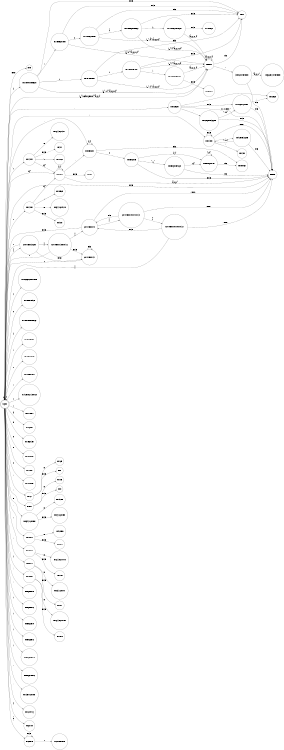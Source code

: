 digraph finite_state_machine {
    rankdir = LR;
    size = "8,5"
    node [shape = doublecircle]; START;
    node [shape = circle];

    // todo check all states
    // todo su kw

    START -> EOF [label = "<EOF>"];

    START -> _KW_BOOL_BREAK_ [label = "b"];

    _KW_BOOL_BREAK_ -> _KW_BOOL_BO_ [label = "o"];
    _KW_BOOL_BREAK_ -> _KW_BREAK_BR_ [label = "r"];
    _KW_BOOL_BREAK_ -> _IDENT_ [label = "(?=[^or])[_a-zA-Z0-9]"];
    _KW_BOOL_BREAK_ -> IDENT [label = "ELSE"];


    _KW_BOOL_BO_ -> _KW_BOOL_BOO_ [label = "o"];
    _KW_BOOL_BO_ -> _IDENT_ [label = "(?=[^o])[_a-zA-Z0-9]"];
    _KW_BOOL_BO_ -> IDENT [label = "ELSE"];

    _KW_BOOL_BOO_ -> _KW_BOOL_BOOL_ [label = "l"];
    _KW_BOOL_BOO_ -> _IDENT_ [label = "(?=[^l])[_a-zA-Z0-9]"];
    _KW_BOOL_BOO_ -> IDENT [label = "ELSE"];

    _KW_BOOL_BOOL_ -> _IDENT_ [label = "[_a-zA-Z0-9]"];
    _KW_BOOL_BOOL_ -> KW_BOOL [label = "ELSE"];


    _KW_BREAK_BR_ -> _KW_BREAK_BRE_ [label = "e"];
    _KW_BREAK_BR_ -> _IDENT_ [label = "(?=[^e])[_a-zA-Z0-9]"];
    _KW_BREAK_BR_ -> IDENT [label = "ELSE"];

    _KW_BREAK_BRE_ -> _KW_BREAK_BREA_ [label = "a"];
    _KW_BREAK_BRE_ -> _IDENT_ [label = "(?=[^a])[_a-zA-Z0-9]"];
    _KW_BREAK_BRE_ -> IDENT [label = "ELSE"];

    _KW_BREAK_BREA_ -> _KW_BREAK_BREAK_ [label = "k"];
    _KW_BREAK_BREA_ -> _IDENT_ [label = "(?=[^k])[_a-zA-Z0-9]"];
    _KW_BREAK_BREA_ -> IDENT [label = "ELSE"];

    _KW_BREAK_BREAK_ -> _IDENT_ [label = "[_a-zA-Z0-9]"];
    _KW_BREAK_BREAK_ -> KW_BREAK [label = "ELSE"];

    START -> KW_CHAR_CONTINUE [label = "c"];
    START -> KW_ELIF_ELSE [label = "e"];
    START -> KW_FN_FOR_FLOAT [label = "f"];
    START -> KW_IN_IF_INT [label = "i"];
    START -> _KW_FN_OUT_ [label = "o"];
    START -> _KW_RETURN_ [label = "r"];
    START -> KW_STRING_STRUCT [label = "s"];
    START -> _KW_VOID_ [label = "v"];
    START -> _KW_AND_ [label = "A"];
    START -> _KW_FALSE_ [label = "F"];
    START -> _KW_NULL_ [label = "N"];
    START -> _KW_OR_ [label = "O"];
    START -> _KW_TRUE_ [label = "T"];

    START -> _IDENT_ [label = "(?=[^bcefiosvAFNOT])[_a-zA-Z]"];
    _IDENT_ -> _IDENT_ [label = "[_a-zA-Z0-9]"];
    _IDENT_ -> STRUCT_MEMBER [label = "\\."];
    _IDENT_ -> IDENT [label = "ELSE"];

    STRUCT_MEMBER -> OP_ACCESS_MEMBER [label = "[_a-zA-Z]"];
    STRUCT_MEMBER -> ERROR [ label = "ELSE" ];

    START -> _LIT_INT_ [ label = "[0-9]"];
    _LIT_INT_ -> _LIT_INT_ [label = "[0-9]"];
    _LIT_INT_ -> _LIT_FLOAT_ [label = "\\."];
    _LIT_INT_ -> ERROR [label = "[_a-zA-Z]" ];
    _LIT_INT_ -> LIT_INT [label = "ELSE" ];

    START -> _LIT_FLOAT_ [label = "\\."];
    _LIT_FLOAT_ -> _LIT_FLOAT_ [label = "[0-9]"];
    _LIT_FLOAT_ -> LIT_FLOAT_E [label = "e"];
    _LIT_FLOAT_ -> LIT_FLOAT [label = "ELSE"];

    LIT_FLOAT_E -> LIT_FLOAT_W_E [label = "[0-9]"];
    LIT_FLOAT_E -> LIT_FLOAT_E_SIGN [label = "[\\+-]"];
    LIT_FLOAT_E -> ERROR [label = "ELSE"];

    LIT_FLOAT_E_SIGN -> LIT_FLOAT_W_E [label = "[0-9]"];
    LIT_FLOAT_E_SIGN -> ERROR [label = "ELSE"];

    LIT_FLOAT_W_E -> LIT_FLOAT_W_E [label = "[0-9]"];
    LIT_FLOAT_W_E -> LIT_FLOAT [label = "ELSE"];

    START -> _LIT_CHAR_ [label = "'"];
    _LIT_CHAR_ -> LIT_CHAR [label = "'"];
    _LIT_CHAR_ -> LIT_CHAR_ESCAPE [label = "\\\\"];
    _LIT_CHAR_ -> ERROR [label = "[\\n\\r\\t<EOF>]"];
    _LIT_CHAR_ -> LIT_CHAR_ADDED [ label = "ELSE"];

    LIT_CHAR_ESCAPE -> LIT_CHAR_ADDED [label = "['\\\\nrt]"];
    LIT_CHAR_ESCAPE -> ERROR [label = "ELSE"];

    LIT_CHAR_ADDED -> LIT_CHAR [label = "'"];
    LIT_CHAR_ADDED -> ERROR [label = "ELSE"];

    START -> _LIT_STR_ [label = "\"" ];
    _LIT_STR_ -> LIT_STR [ label = "\""];
    _LIT_STR_ -> LIT_STR_ESCAPE [label = "\\\\"];
    _LIT_STR_ -> ERROR [label = "<EOF>"];
    _LIT_STR_ -> _LIT_STR_ [label = "ELSE"];

    LIT_STR_ESCAPE -> _LIT_STR_ [label = "[\"\\\\nrt]"];
    LIT_STR_ESCAPE -> ERROR [label = "ELSE"];

    START -> _OP_G_ [label = ">"];
    _OP_G_ -> OP_GE [label = "="];
    _OP_G_ -> OP_G [label = "ELSE"];

    START -> _OP_L_ [label = "<"];
    _OP_L_ -> OP_LE [label = "="];
    _OP_L_ -> OP_L [label = "ELSE"];

    START -> _OP_ASSIGN_EQ_ [label = "="];
    _OP_ASSIGN_EQ_ -> OP_IS_EQ [label = "="];
    _OP_ASSIGN_EQ_ -> OP_ASSIGN_EQ [label = "ELSE"];

    START -> _OP_NOT_ [label = "!"];
    _OP_NOT_ -> OP_IS_NEQ [label = "="];
    _OP_NOT_ -> OP_NOT [label = "ELSE"];

    START -> _OP_SUM_ [label = "\\+"];
    _OP_SUM_ -> OP_INCR [label = "\\+"];
    _OP_SUM_ -> OP_ASSIGN_SUM [label = "="];
    _OP_SUM_ -> _LIT_INT_ [label = "[0-9]"];
    _OP_SUM_ -> OP_SUM [label = "ELSE"];

    START -> _OP_SUB_ [label = "_"];
    _OP_SUB_ -> OP_DECR [label = "-"];
    _OP_SUB_ -> OP_ASSIGN_SUB [label = "="];
    _OP_SUB_ -> _LIT_INT_ [ label = "[0-9]"];
    _OP_SUB_ -> OP_SUB [ label = "ELSE"];

    START -> _OP_MUL_ [label = "\\*"];
    _OP_MUL_ -> OP_ASSIGN_MUL [label = "="];
    _OP_MUL_ -> OP_MUL [label = "ELSE"];

    START -> _OP_DIV_ [label = "\\/"];
    _OP_DIV_ -> OP_ASSIGN_DIV [label = "="];
    _OP_DIV_ -> OP_DIV [label = "ELSE"];

    START -> _OP_MOD_ [label = "%" ];
    _OP_MOD_ -> OP_ASSIGN_MOD [label = "="];
    _OP_MOD_ -> OP_MOD [label = "ELSE"];

    START -> OP_PAREN_O [label = "\\("];
    START -> OP_PAREN_C [label = "\\)"];
    START -> OP_BRACE_O [label = "{"];
    START -> OP_BRACE_C [label = "}"];
    START -> OP_BRACKET_O [label = "\\["];
    START -> OP_BRACKET_C [label = "\\]"];
    START -> OP_SEMICOLOIN [label = ";"];
    START -> OP_COMMA [label = ","];
    START -> OP_ADDR [label = "&"];

    START -> INCLUDE [label = "@"];
    // todo (include_end) or next file lexing?? (start)
    INCLUDE -> INCLUDE_END [label = "\\n"];
    INCLUDE -> INCLUDE [label = "ELSE"];

    START -> START [label = "[\\n\\r\\t]"];

    // COMMENTS
    START -> COMMENT_START [label = "#"];
    COMMENT_START -> START [label = "\\n"];
    COMMENT_START -> COMMENT_SL_PLUS_2 [label = "#" ];
    COMMENT_START -> COMMENT_SL [label = "ELSE"];

    COMMENT_SL -> START [label = "\\n"];
    COMMENT_SL -> COMMENT_SL [label = "ELSE"];

    COMMENT_SL_PLUS_2 -> START [label = "\\n"];
    COMMENT_SL_PLUS_2 -> COMMENT_ML [label = "#"];
    COMMENT_SL_PLUS_2 -> COMMENT_SL [label = "ELSE"];

    COMMENT_ML -> COMMENT_ML_MINUS_1 [label = "#"];
    COMMENT_ML -> ERROR [label = "<EOF>"];
    COMMENT_ML -> START [label = "ELSE"];

    COMMENT_ML_MINUS_1 -> COMMENT_ML_MINUS_2 [label = "#"];
    COMMENT_ML_MINUS_1 -> ERROR [label = "<EOF>"];
    COMMENT_ML_MINUS_1 -> COMMENT_ML [label = "ELSE"];

    COMMENT_ML_MINUS_2 -> START [label = "#"];
    COMMENT_ML_MINUS_2 -> ERROR [label = "<EOF>"];
    COMMENT_ML_MINUS_2 -> COMMENT_ML [label = "ELSE"];

    START -> ERROR [ label = "ELSE" ];
}
